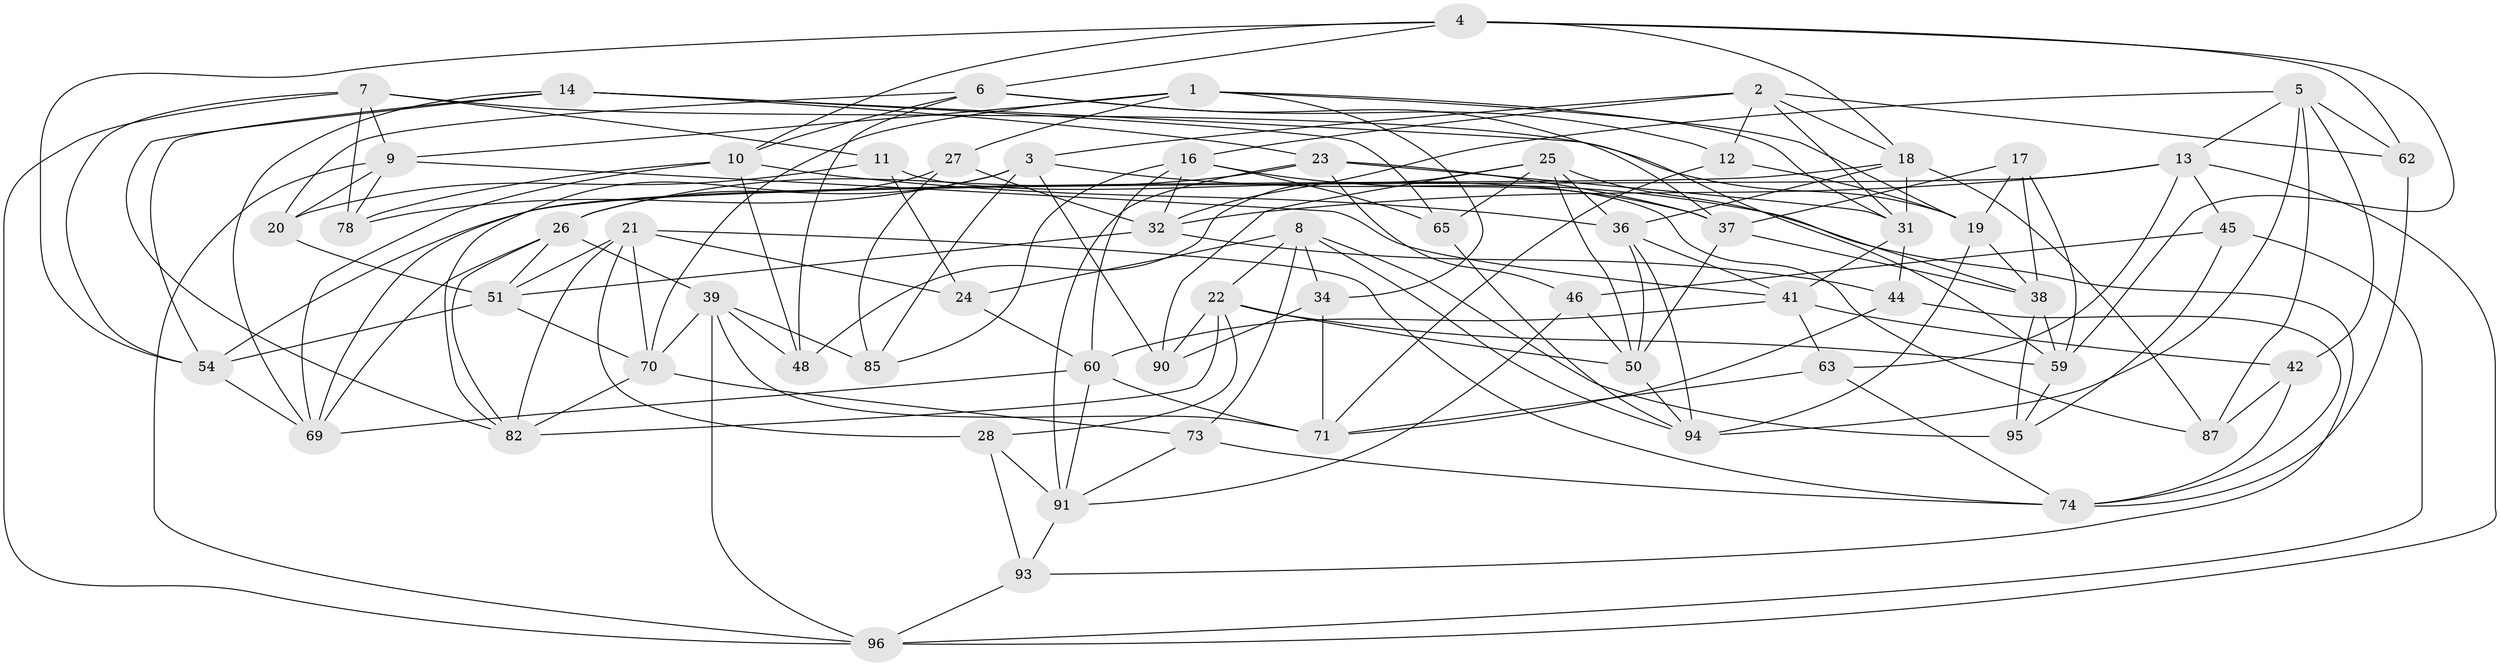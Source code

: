 // Generated by graph-tools (version 1.1) at 2025/52/02/27/25 19:52:34]
// undirected, 63 vertices, 166 edges
graph export_dot {
graph [start="1"]
  node [color=gray90,style=filled];
  1 [super="+88"];
  2 [super="+49"];
  3 [super="+33"];
  4 [super="+53"];
  5 [super="+35"];
  6 [super="+58"];
  7 [super="+15"];
  8 [super="+29"];
  9 [super="+99"];
  10 [super="+40"];
  11;
  12;
  13 [super="+56"];
  14 [super="+47"];
  16 [super="+30"];
  17;
  18 [super="+72"];
  19 [super="+57"];
  20;
  21 [super="+43"];
  22 [super="+77"];
  23 [super="+84"];
  24;
  25 [super="+80"];
  26 [super="+64"];
  27;
  28;
  31 [super="+79"];
  32 [super="+52"];
  34;
  36 [super="+76"];
  37 [super="+101"];
  38 [super="+81"];
  39 [super="+75"];
  41 [super="+61"];
  42;
  44;
  45;
  46;
  48;
  50 [super="+68"];
  51 [super="+67"];
  54 [super="+55"];
  59 [super="+89"];
  60 [super="+66"];
  62;
  63;
  65;
  69 [super="+83"];
  70 [super="+103"];
  71 [super="+92"];
  73;
  74 [super="+102"];
  78;
  82 [super="+86"];
  85;
  87;
  90;
  91 [super="+100"];
  93;
  94 [super="+98"];
  95;
  96 [super="+97"];
  1 -- 9;
  1 -- 34;
  1 -- 19;
  1 -- 27;
  1 -- 31;
  1 -- 70;
  2 -- 62;
  2 -- 3;
  2 -- 31;
  2 -- 16;
  2 -- 18;
  2 -- 12;
  3 -- 85;
  3 -- 90;
  3 -- 26;
  3 -- 93;
  3 -- 78;
  4 -- 62;
  4 -- 18;
  4 -- 10;
  4 -- 54;
  4 -- 59;
  4 -- 6;
  5 -- 62;
  5 -- 42;
  5 -- 87;
  5 -- 32;
  5 -- 13;
  5 -- 94;
  6 -- 37;
  6 -- 12;
  6 -- 10;
  6 -- 48;
  6 -- 20;
  7 -- 54;
  7 -- 78;
  7 -- 11;
  7 -- 96;
  7 -- 9;
  7 -- 19;
  8 -- 24;
  8 -- 95;
  8 -- 94;
  8 -- 73;
  8 -- 34;
  8 -- 22;
  9 -- 96;
  9 -- 41;
  9 -- 20;
  9 -- 78;
  10 -- 78;
  10 -- 69;
  10 -- 48;
  10 -- 36;
  11 -- 87;
  11 -- 24;
  11 -- 20;
  12 -- 19;
  12 -- 71;
  13 -- 45;
  13 -- 96;
  13 -- 54;
  13 -- 63;
  13 -- 32;
  14 -- 59;
  14 -- 65;
  14 -- 54;
  14 -- 82;
  14 -- 69;
  14 -- 23;
  16 -- 32;
  16 -- 65;
  16 -- 85;
  16 -- 60;
  16 -- 37;
  17 -- 59;
  17 -- 38;
  17 -- 19;
  17 -- 37;
  18 -- 87;
  18 -- 69;
  18 -- 36;
  18 -- 31;
  19 -- 94;
  19 -- 38;
  20 -- 51;
  21 -- 24;
  21 -- 82;
  21 -- 28;
  21 -- 74;
  21 -- 70;
  21 -- 51;
  22 -- 28;
  22 -- 90;
  22 -- 50;
  22 -- 82;
  22 -- 59;
  23 -- 37;
  23 -- 46;
  23 -- 91;
  23 -- 26;
  23 -- 31;
  24 -- 60;
  25 -- 36;
  25 -- 38;
  25 -- 90;
  25 -- 65;
  25 -- 50;
  25 -- 48;
  26 -- 82;
  26 -- 69;
  26 -- 39;
  26 -- 51;
  27 -- 85;
  27 -- 32;
  27 -- 82;
  28 -- 93;
  28 -- 91;
  31 -- 41;
  31 -- 44;
  32 -- 51;
  32 -- 44;
  34 -- 90;
  34 -- 71;
  36 -- 94;
  36 -- 50;
  36 -- 41;
  37 -- 50;
  37 -- 38;
  38 -- 95;
  38 -- 59;
  39 -- 71;
  39 -- 96;
  39 -- 85;
  39 -- 48;
  39 -- 70;
  41 -- 63;
  41 -- 42;
  41 -- 60;
  42 -- 87;
  42 -- 74;
  44 -- 71;
  44 -- 74;
  45 -- 46;
  45 -- 96;
  45 -- 95;
  46 -- 50;
  46 -- 91;
  50 -- 94;
  51 -- 70;
  51 -- 54;
  54 -- 69;
  59 -- 95;
  60 -- 69;
  60 -- 71;
  60 -- 91;
  62 -- 74;
  63 -- 74;
  63 -- 71;
  65 -- 94;
  70 -- 73;
  70 -- 82;
  73 -- 74;
  73 -- 91;
  91 -- 93;
  93 -- 96;
}
